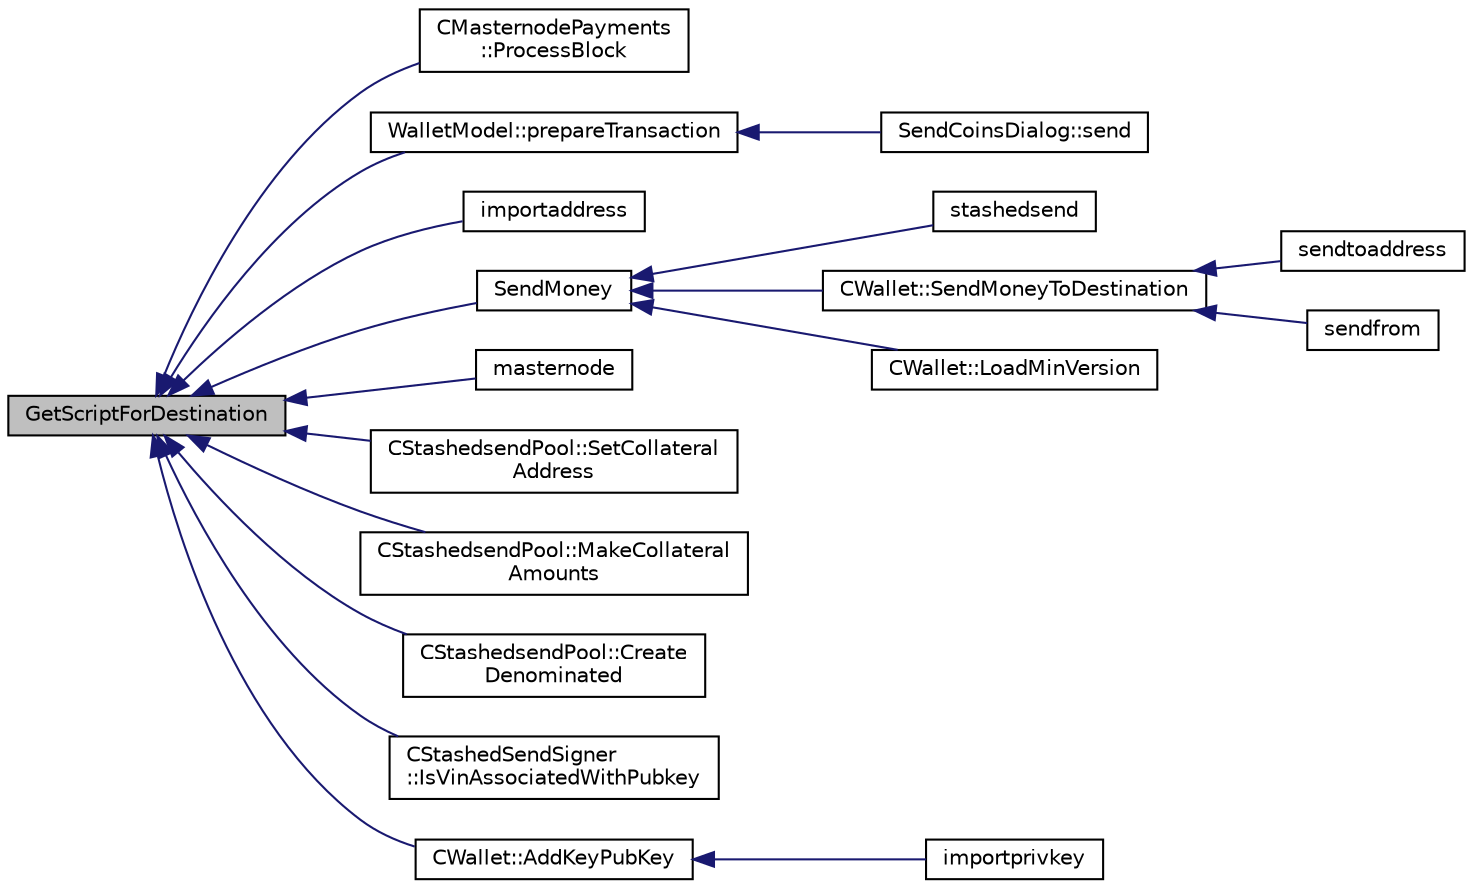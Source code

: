 digraph "GetScriptForDestination"
{
  edge [fontname="Helvetica",fontsize="10",labelfontname="Helvetica",labelfontsize="10"];
  node [fontname="Helvetica",fontsize="10",shape=record];
  rankdir="LR";
  Node160 [label="GetScriptForDestination",height=0.2,width=0.4,color="black", fillcolor="grey75", style="filled", fontcolor="black"];
  Node160 -> Node161 [dir="back",color="midnightblue",fontsize="10",style="solid",fontname="Helvetica"];
  Node161 [label="CMasternodePayments\l::ProcessBlock",height=0.2,width=0.4,color="black", fillcolor="white", style="filled",URL="$class_c_masternode_payments.html#aa23dfbc148f10f601e9771bfcffea441"];
  Node160 -> Node162 [dir="back",color="midnightblue",fontsize="10",style="solid",fontname="Helvetica"];
  Node162 [label="WalletModel::prepareTransaction",height=0.2,width=0.4,color="black", fillcolor="white", style="filled",URL="$class_wallet_model.html#a8abc851901c7c7343ebfb5a8e5fc0154"];
  Node162 -> Node163 [dir="back",color="midnightblue",fontsize="10",style="solid",fontname="Helvetica"];
  Node163 [label="SendCoinsDialog::send",height=0.2,width=0.4,color="black", fillcolor="white", style="filled",URL="$class_send_coins_dialog.html#afd8d436a16ea7dba1276e8fdfdc8b2d3"];
  Node160 -> Node164 [dir="back",color="midnightblue",fontsize="10",style="solid",fontname="Helvetica"];
  Node164 [label="importaddress",height=0.2,width=0.4,color="black", fillcolor="white", style="filled",URL="$rpcdump_8cpp.html#a457bc572859c8265c72a0afd1a6db56c"];
  Node160 -> Node165 [dir="back",color="midnightblue",fontsize="10",style="solid",fontname="Helvetica"];
  Node165 [label="SendMoney",height=0.2,width=0.4,color="black", fillcolor="white", style="filled",URL="$rpcstashedsend_8cpp.html#a49669702f73a24c1d1dc5a08d7c0785f"];
  Node165 -> Node166 [dir="back",color="midnightblue",fontsize="10",style="solid",fontname="Helvetica"];
  Node166 [label="stashedsend",height=0.2,width=0.4,color="black", fillcolor="white", style="filled",URL="$rpcstashedsend_8cpp.html#a5a7cb1ad55aeaa8bcbb5172e9153a75a"];
  Node165 -> Node167 [dir="back",color="midnightblue",fontsize="10",style="solid",fontname="Helvetica"];
  Node167 [label="CWallet::SendMoneyToDestination",height=0.2,width=0.4,color="black", fillcolor="white", style="filled",URL="$class_c_wallet.html#aad5d55fc472f6b9ccbec5af0a7246d60"];
  Node167 -> Node168 [dir="back",color="midnightblue",fontsize="10",style="solid",fontname="Helvetica"];
  Node168 [label="sendtoaddress",height=0.2,width=0.4,color="black", fillcolor="white", style="filled",URL="$rpcwallet_8cpp.html#a134064858f9cfa4775a6ae34cac2b133"];
  Node167 -> Node169 [dir="back",color="midnightblue",fontsize="10",style="solid",fontname="Helvetica"];
  Node169 [label="sendfrom",height=0.2,width=0.4,color="black", fillcolor="white", style="filled",URL="$rpcwallet_8cpp.html#a845eaefd9ec7752b1145c183205524d0"];
  Node165 -> Node170 [dir="back",color="midnightblue",fontsize="10",style="solid",fontname="Helvetica"];
  Node170 [label="CWallet::LoadMinVersion",height=0.2,width=0.4,color="black", fillcolor="white", style="filled",URL="$class_c_wallet.html#a88317da8dab80135b8db73e945e15b60"];
  Node160 -> Node171 [dir="back",color="midnightblue",fontsize="10",style="solid",fontname="Helvetica"];
  Node171 [label="masternode",height=0.2,width=0.4,color="black", fillcolor="white", style="filled",URL="$rpcstashedsend_8cpp.html#a30609e443aeb47c29ed0878d16b1b5e1"];
  Node160 -> Node172 [dir="back",color="midnightblue",fontsize="10",style="solid",fontname="Helvetica"];
  Node172 [label="CStashedsendPool::SetCollateral\lAddress",height=0.2,width=0.4,color="black", fillcolor="white", style="filled",URL="$class_c_stashedsend_pool.html#a562858f74088b5b506c399c353efee5b"];
  Node160 -> Node173 [dir="back",color="midnightblue",fontsize="10",style="solid",fontname="Helvetica"];
  Node173 [label="CStashedsendPool::MakeCollateral\lAmounts",height=0.2,width=0.4,color="black", fillcolor="white", style="filled",URL="$class_c_stashedsend_pool.html#af475cbfebb9c64e9e7b831f2415d921c",tooltip="Split up large inputs or make fee sized inputs. "];
  Node160 -> Node174 [dir="back",color="midnightblue",fontsize="10",style="solid",fontname="Helvetica"];
  Node174 [label="CStashedsendPool::Create\lDenominated",height=0.2,width=0.4,color="black", fillcolor="white", style="filled",URL="$class_c_stashedsend_pool.html#a02b3808e3653ed966b4c60874a137490"];
  Node160 -> Node175 [dir="back",color="midnightblue",fontsize="10",style="solid",fontname="Helvetica"];
  Node175 [label="CStashedSendSigner\l::IsVinAssociatedWithPubkey",height=0.2,width=0.4,color="black", fillcolor="white", style="filled",URL="$class_c_stashed_send_signer.html#aaca192c63b69266a4ac439051d3bbf58",tooltip="Is the inputs associated with this public key? (and there is 20000 ION - checking if valid masternode..."];
  Node160 -> Node176 [dir="back",color="midnightblue",fontsize="10",style="solid",fontname="Helvetica"];
  Node176 [label="CWallet::AddKeyPubKey",height=0.2,width=0.4,color="black", fillcolor="white", style="filled",URL="$class_c_wallet.html#a3240da36cd717146296969227a3e0bd5"];
  Node176 -> Node177 [dir="back",color="midnightblue",fontsize="10",style="solid",fontname="Helvetica"];
  Node177 [label="importprivkey",height=0.2,width=0.4,color="black", fillcolor="white", style="filled",URL="$rpcdump_8cpp.html#a3a6fdb974fce01220a895393d444e981"];
}
